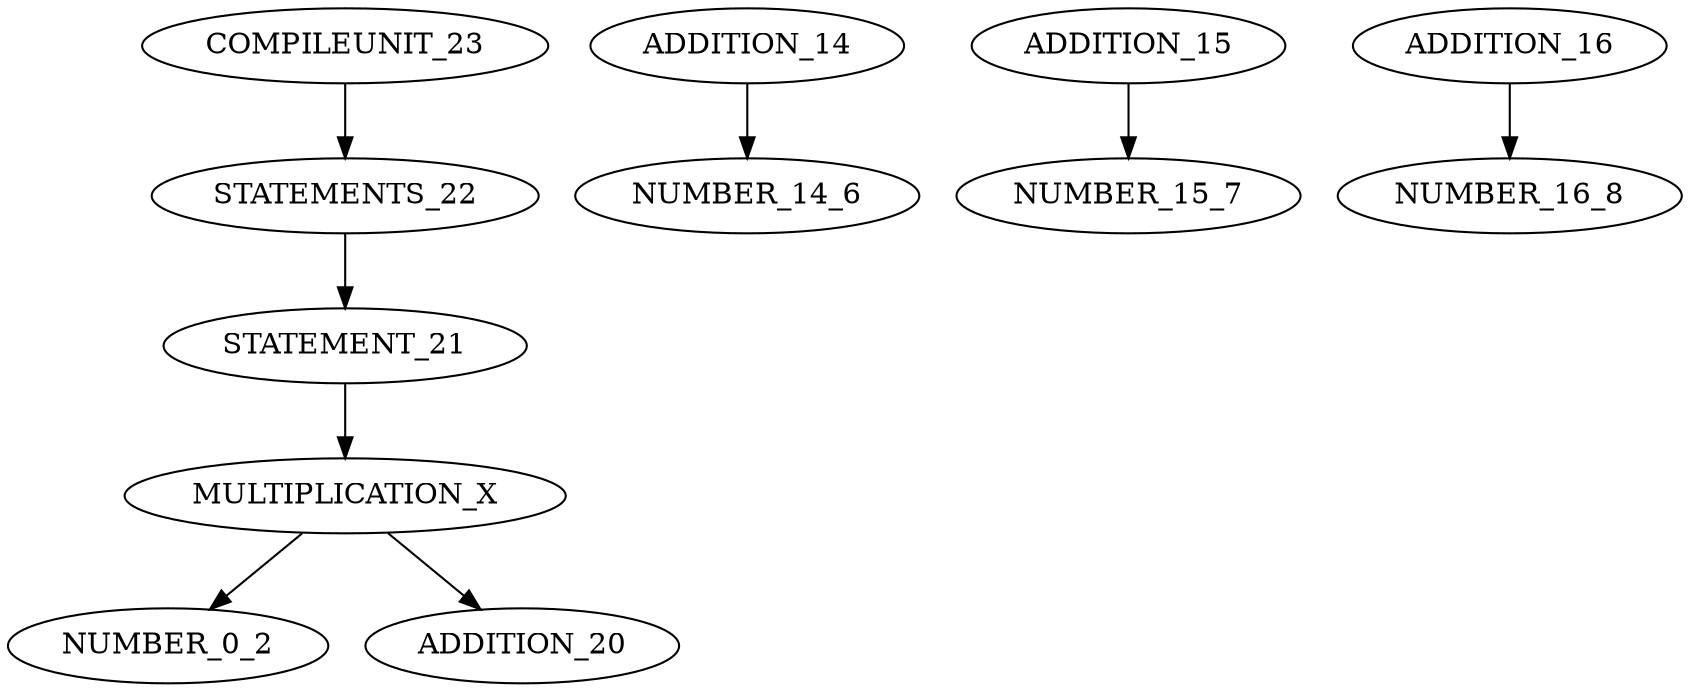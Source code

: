 digraph G{ 
"COMPILEUNIT_23"->"STATEMENTS_22";
"STATEMENTS_22"->"STATEMENT_21";
"STATEMENT_21"->"MULTIPLICATION_X";
"MULTIPLICATION_X"->"NUMBER_0_2";
"MULTIPLICATION_X"->"ADDITION_20";
"ADDITION_14"->"NUMBER_14_6";
"ADDITION_15"->"NUMBER_15_7";
"ADDITION_16"->"NUMBER_16_8";
}